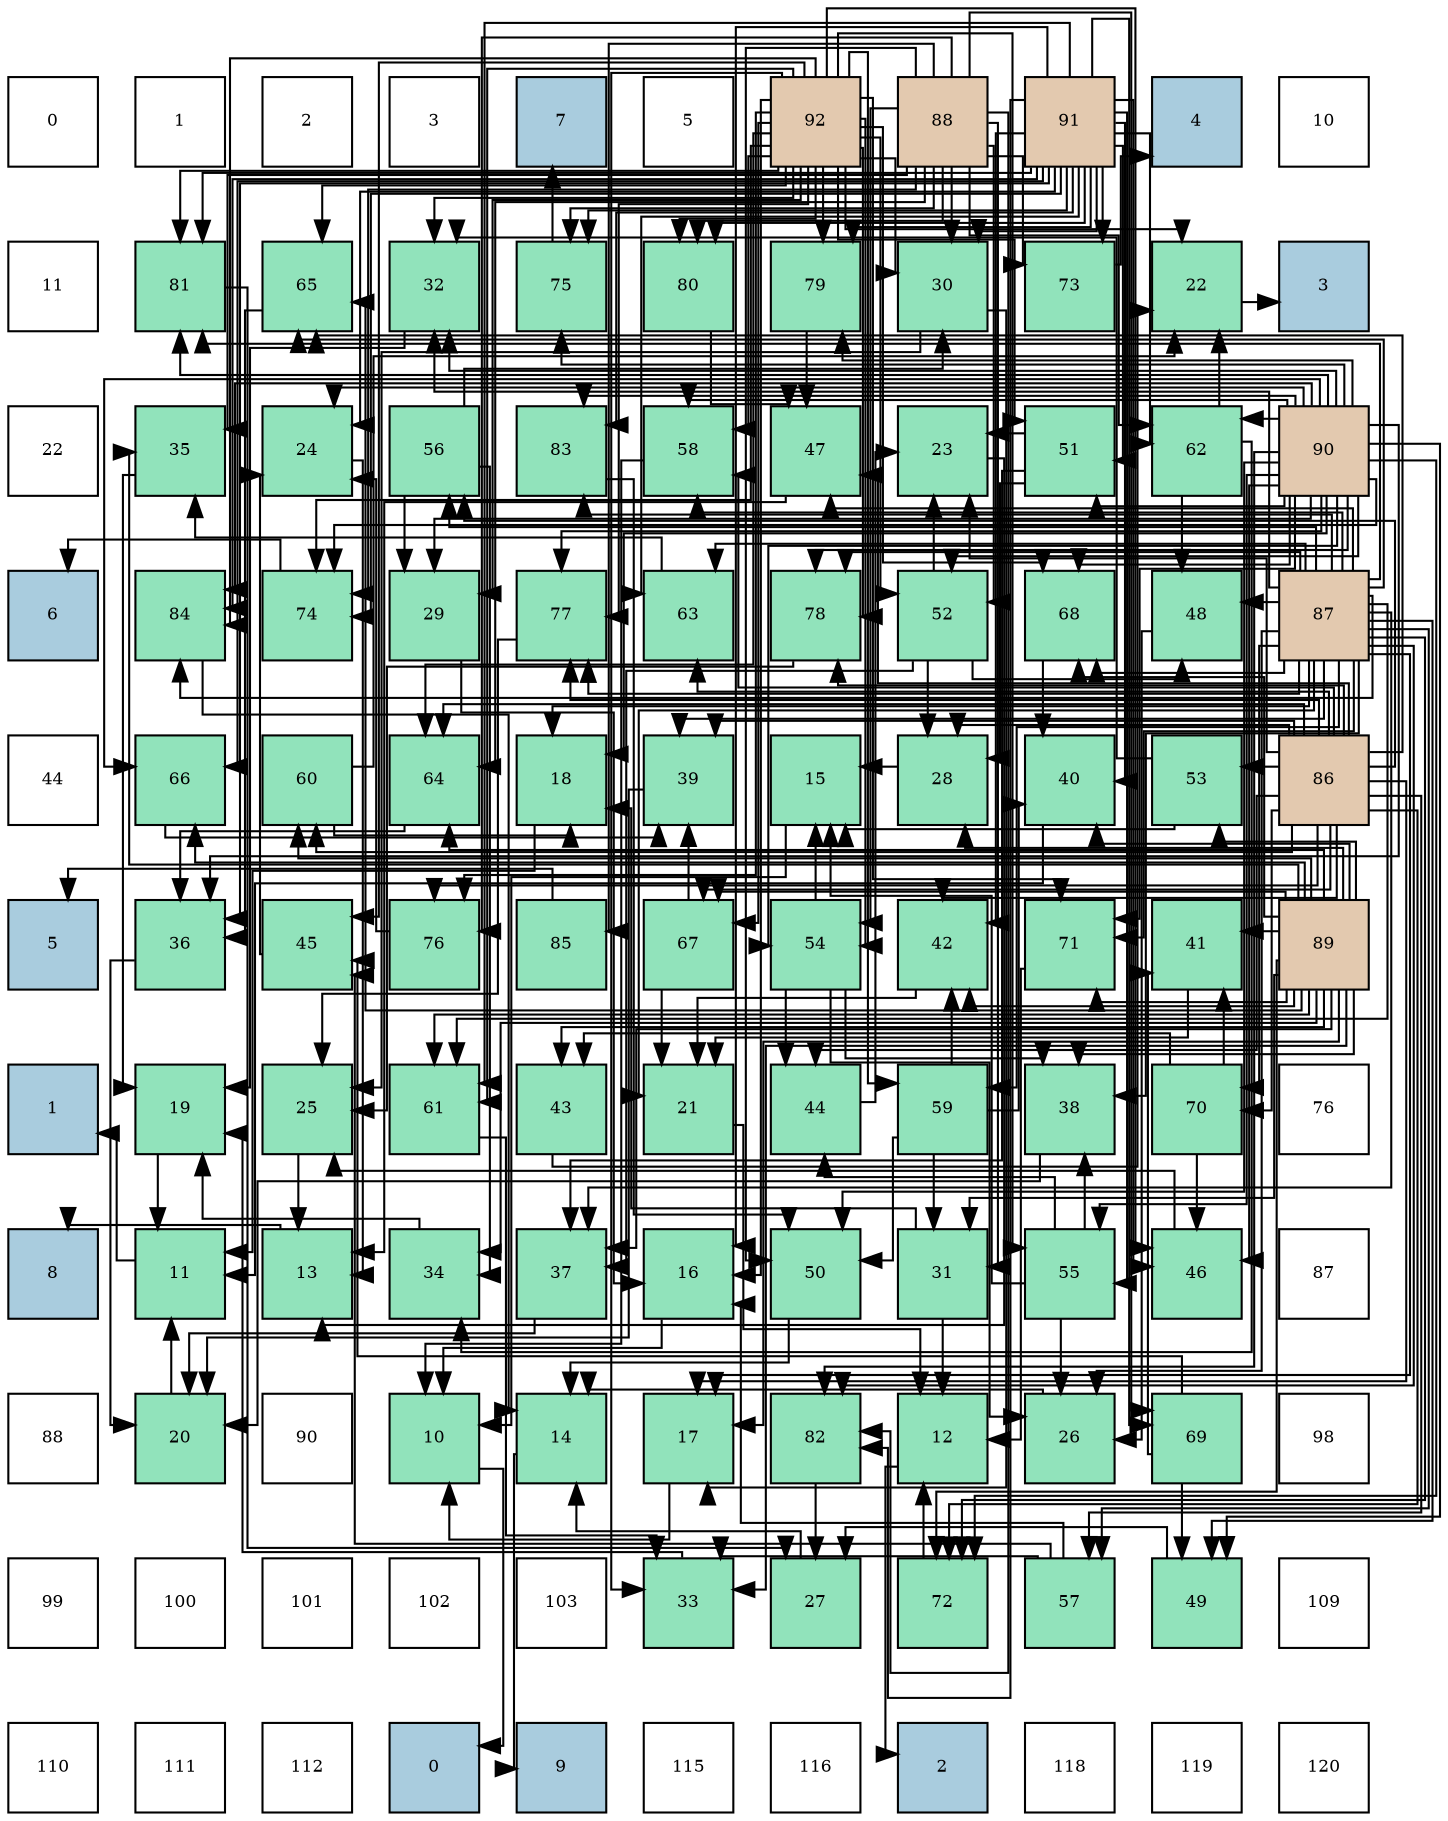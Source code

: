 digraph layout{
 rankdir=TB;
 splines=ortho;
 node [style=filled shape=square fixedsize=true width=0.6];
0[label="0", fontsize=8, fillcolor="#ffffff"];
1[label="1", fontsize=8, fillcolor="#ffffff"];
2[label="2", fontsize=8, fillcolor="#ffffff"];
3[label="3", fontsize=8, fillcolor="#ffffff"];
4[label="7", fontsize=8, fillcolor="#a9ccde"];
5[label="5", fontsize=8, fillcolor="#ffffff"];
6[label="92", fontsize=8, fillcolor="#e3c9af"];
7[label="88", fontsize=8, fillcolor="#e3c9af"];
8[label="91", fontsize=8, fillcolor="#e3c9af"];
9[label="4", fontsize=8, fillcolor="#a9ccde"];
10[label="10", fontsize=8, fillcolor="#ffffff"];
11[label="11", fontsize=8, fillcolor="#ffffff"];
12[label="81", fontsize=8, fillcolor="#91e3bb"];
13[label="65", fontsize=8, fillcolor="#91e3bb"];
14[label="32", fontsize=8, fillcolor="#91e3bb"];
15[label="75", fontsize=8, fillcolor="#91e3bb"];
16[label="80", fontsize=8, fillcolor="#91e3bb"];
17[label="79", fontsize=8, fillcolor="#91e3bb"];
18[label="30", fontsize=8, fillcolor="#91e3bb"];
19[label="73", fontsize=8, fillcolor="#91e3bb"];
20[label="22", fontsize=8, fillcolor="#91e3bb"];
21[label="3", fontsize=8, fillcolor="#a9ccde"];
22[label="22", fontsize=8, fillcolor="#ffffff"];
23[label="35", fontsize=8, fillcolor="#91e3bb"];
24[label="24", fontsize=8, fillcolor="#91e3bb"];
25[label="56", fontsize=8, fillcolor="#91e3bb"];
26[label="83", fontsize=8, fillcolor="#91e3bb"];
27[label="58", fontsize=8, fillcolor="#91e3bb"];
28[label="47", fontsize=8, fillcolor="#91e3bb"];
29[label="23", fontsize=8, fillcolor="#91e3bb"];
30[label="51", fontsize=8, fillcolor="#91e3bb"];
31[label="62", fontsize=8, fillcolor="#91e3bb"];
32[label="90", fontsize=8, fillcolor="#e3c9af"];
33[label="6", fontsize=8, fillcolor="#a9ccde"];
34[label="84", fontsize=8, fillcolor="#91e3bb"];
35[label="74", fontsize=8, fillcolor="#91e3bb"];
36[label="29", fontsize=8, fillcolor="#91e3bb"];
37[label="77", fontsize=8, fillcolor="#91e3bb"];
38[label="63", fontsize=8, fillcolor="#91e3bb"];
39[label="78", fontsize=8, fillcolor="#91e3bb"];
40[label="52", fontsize=8, fillcolor="#91e3bb"];
41[label="68", fontsize=8, fillcolor="#91e3bb"];
42[label="48", fontsize=8, fillcolor="#91e3bb"];
43[label="87", fontsize=8, fillcolor="#e3c9af"];
44[label="44", fontsize=8, fillcolor="#ffffff"];
45[label="66", fontsize=8, fillcolor="#91e3bb"];
46[label="60", fontsize=8, fillcolor="#91e3bb"];
47[label="64", fontsize=8, fillcolor="#91e3bb"];
48[label="18", fontsize=8, fillcolor="#91e3bb"];
49[label="39", fontsize=8, fillcolor="#91e3bb"];
50[label="15", fontsize=8, fillcolor="#91e3bb"];
51[label="28", fontsize=8, fillcolor="#91e3bb"];
52[label="40", fontsize=8, fillcolor="#91e3bb"];
53[label="53", fontsize=8, fillcolor="#91e3bb"];
54[label="86", fontsize=8, fillcolor="#e3c9af"];
55[label="5", fontsize=8, fillcolor="#a9ccde"];
56[label="36", fontsize=8, fillcolor="#91e3bb"];
57[label="45", fontsize=8, fillcolor="#91e3bb"];
58[label="76", fontsize=8, fillcolor="#91e3bb"];
59[label="85", fontsize=8, fillcolor="#91e3bb"];
60[label="67", fontsize=8, fillcolor="#91e3bb"];
61[label="54", fontsize=8, fillcolor="#91e3bb"];
62[label="42", fontsize=8, fillcolor="#91e3bb"];
63[label="71", fontsize=8, fillcolor="#91e3bb"];
64[label="41", fontsize=8, fillcolor="#91e3bb"];
65[label="89", fontsize=8, fillcolor="#e3c9af"];
66[label="1", fontsize=8, fillcolor="#a9ccde"];
67[label="19", fontsize=8, fillcolor="#91e3bb"];
68[label="25", fontsize=8, fillcolor="#91e3bb"];
69[label="61", fontsize=8, fillcolor="#91e3bb"];
70[label="43", fontsize=8, fillcolor="#91e3bb"];
71[label="21", fontsize=8, fillcolor="#91e3bb"];
72[label="44", fontsize=8, fillcolor="#91e3bb"];
73[label="59", fontsize=8, fillcolor="#91e3bb"];
74[label="38", fontsize=8, fillcolor="#91e3bb"];
75[label="70", fontsize=8, fillcolor="#91e3bb"];
76[label="76", fontsize=8, fillcolor="#ffffff"];
77[label="8", fontsize=8, fillcolor="#a9ccde"];
78[label="11", fontsize=8, fillcolor="#91e3bb"];
79[label="13", fontsize=8, fillcolor="#91e3bb"];
80[label="34", fontsize=8, fillcolor="#91e3bb"];
81[label="37", fontsize=8, fillcolor="#91e3bb"];
82[label="16", fontsize=8, fillcolor="#91e3bb"];
83[label="50", fontsize=8, fillcolor="#91e3bb"];
84[label="31", fontsize=8, fillcolor="#91e3bb"];
85[label="55", fontsize=8, fillcolor="#91e3bb"];
86[label="46", fontsize=8, fillcolor="#91e3bb"];
87[label="87", fontsize=8, fillcolor="#ffffff"];
88[label="88", fontsize=8, fillcolor="#ffffff"];
89[label="20", fontsize=8, fillcolor="#91e3bb"];
90[label="90", fontsize=8, fillcolor="#ffffff"];
91[label="10", fontsize=8, fillcolor="#91e3bb"];
92[label="14", fontsize=8, fillcolor="#91e3bb"];
93[label="17", fontsize=8, fillcolor="#91e3bb"];
94[label="82", fontsize=8, fillcolor="#91e3bb"];
95[label="12", fontsize=8, fillcolor="#91e3bb"];
96[label="26", fontsize=8, fillcolor="#91e3bb"];
97[label="69", fontsize=8, fillcolor="#91e3bb"];
98[label="98", fontsize=8, fillcolor="#ffffff"];
99[label="99", fontsize=8, fillcolor="#ffffff"];
100[label="100", fontsize=8, fillcolor="#ffffff"];
101[label="101", fontsize=8, fillcolor="#ffffff"];
102[label="102", fontsize=8, fillcolor="#ffffff"];
103[label="103", fontsize=8, fillcolor="#ffffff"];
104[label="33", fontsize=8, fillcolor="#91e3bb"];
105[label="27", fontsize=8, fillcolor="#91e3bb"];
106[label="72", fontsize=8, fillcolor="#91e3bb"];
107[label="57", fontsize=8, fillcolor="#91e3bb"];
108[label="49", fontsize=8, fillcolor="#91e3bb"];
109[label="109", fontsize=8, fillcolor="#ffffff"];
110[label="110", fontsize=8, fillcolor="#ffffff"];
111[label="111", fontsize=8, fillcolor="#ffffff"];
112[label="112", fontsize=8, fillcolor="#ffffff"];
113[label="0", fontsize=8, fillcolor="#a9ccde"];
114[label="9", fontsize=8, fillcolor="#a9ccde"];
115[label="115", fontsize=8, fillcolor="#ffffff"];
116[label="116", fontsize=8, fillcolor="#ffffff"];
117[label="2", fontsize=8, fillcolor="#a9ccde"];
118[label="118", fontsize=8, fillcolor="#ffffff"];
119[label="119", fontsize=8, fillcolor="#ffffff"];
120[label="120", fontsize=8, fillcolor="#ffffff"];
edge [constraint=false, style=vis];91 -> 113;
78 -> 66;
95 -> 117;
79 -> 77;
92 -> 114;
50 -> 91;
82 -> 91;
93 -> 91;
48 -> 78;
67 -> 78;
89 -> 78;
71 -> 95;
20 -> 21;
29 -> 79;
24 -> 79;
68 -> 79;
96 -> 92;
105 -> 92;
51 -> 50;
36 -> 82;
18 -> 93;
18 -> 68;
84 -> 95;
84 -> 48;
14 -> 67;
104 -> 67;
80 -> 67;
23 -> 67;
56 -> 89;
81 -> 89;
74 -> 89;
49 -> 89;
52 -> 78;
64 -> 71;
62 -> 71;
70 -> 20;
72 -> 29;
57 -> 24;
86 -> 68;
28 -> 79;
42 -> 96;
108 -> 105;
83 -> 92;
30 -> 29;
30 -> 51;
30 -> 81;
40 -> 29;
40 -> 51;
40 -> 81;
40 -> 42;
53 -> 50;
53 -> 14;
61 -> 50;
61 -> 96;
61 -> 74;
61 -> 72;
85 -> 50;
85 -> 96;
85 -> 74;
85 -> 72;
25 -> 36;
25 -> 18;
25 -> 80;
107 -> 82;
107 -> 104;
107 -> 57;
27 -> 91;
73 -> 84;
73 -> 52;
73 -> 62;
73 -> 83;
46 -> 48;
46 -> 20;
69 -> 104;
31 -> 20;
31 -> 80;
31 -> 42;
38 -> 23;
47 -> 56;
13 -> 56;
45 -> 49;
60 -> 71;
60 -> 49;
41 -> 52;
97 -> 64;
97 -> 57;
97 -> 108;
75 -> 64;
75 -> 70;
75 -> 86;
63 -> 95;
106 -> 95;
19 -> 9;
35 -> 33;
15 -> 4;
58 -> 24;
37 -> 68;
39 -> 68;
17 -> 28;
16 -> 28;
12 -> 105;
94 -> 105;
26 -> 83;
34 -> 92;
59 -> 55;
54 -> 93;
54 -> 29;
54 -> 51;
54 -> 49;
54 -> 62;
54 -> 72;
54 -> 28;
54 -> 53;
54 -> 25;
54 -> 107;
54 -> 27;
54 -> 46;
54 -> 38;
54 -> 47;
54 -> 13;
54 -> 60;
54 -> 75;
54 -> 106;
54 -> 58;
54 -> 37;
54 -> 39;
43 -> 93;
43 -> 48;
43 -> 71;
43 -> 96;
43 -> 14;
43 -> 81;
43 -> 74;
43 -> 49;
43 -> 28;
43 -> 42;
43 -> 108;
43 -> 25;
43 -> 107;
43 -> 27;
43 -> 73;
43 -> 69;
43 -> 38;
43 -> 13;
43 -> 41;
43 -> 75;
43 -> 63;
43 -> 106;
43 -> 37;
43 -> 39;
43 -> 12;
43 -> 94;
43 -> 26;
43 -> 34;
7 -> 18;
7 -> 84;
7 -> 23;
7 -> 83;
7 -> 40;
7 -> 61;
7 -> 31;
7 -> 47;
7 -> 97;
7 -> 19;
7 -> 35;
7 -> 15;
7 -> 58;
7 -> 16;
7 -> 94;
7 -> 59;
65 -> 93;
65 -> 51;
65 -> 84;
65 -> 104;
65 -> 80;
65 -> 23;
65 -> 81;
65 -> 74;
65 -> 52;
65 -> 64;
65 -> 62;
65 -> 70;
65 -> 53;
65 -> 46;
65 -> 69;
65 -> 47;
65 -> 13;
65 -> 45;
65 -> 60;
65 -> 41;
65 -> 63;
65 -> 106;
32 -> 48;
32 -> 24;
32 -> 36;
32 -> 14;
32 -> 56;
32 -> 86;
32 -> 108;
32 -> 83;
32 -> 30;
32 -> 40;
32 -> 61;
32 -> 85;
32 -> 27;
32 -> 31;
32 -> 45;
32 -> 41;
32 -> 63;
32 -> 106;
32 -> 35;
32 -> 15;
32 -> 37;
32 -> 39;
32 -> 17;
32 -> 12;
32 -> 94;
32 -> 26;
32 -> 34;
8 -> 82;
8 -> 24;
8 -> 18;
8 -> 56;
8 -> 52;
8 -> 62;
8 -> 86;
8 -> 30;
8 -> 85;
8 -> 69;
8 -> 31;
8 -> 38;
8 -> 45;
8 -> 97;
8 -> 19;
8 -> 35;
8 -> 15;
8 -> 17;
8 -> 16;
8 -> 12;
8 -> 94;
8 -> 26;
8 -> 34;
6 -> 82;
6 -> 20;
6 -> 36;
6 -> 18;
6 -> 14;
6 -> 104;
6 -> 57;
6 -> 86;
6 -> 30;
6 -> 40;
6 -> 61;
6 -> 85;
6 -> 27;
6 -> 73;
6 -> 69;
6 -> 47;
6 -> 13;
6 -> 60;
6 -> 41;
6 -> 63;
6 -> 35;
6 -> 58;
6 -> 37;
6 -> 39;
6 -> 17;
6 -> 16;
6 -> 12;
6 -> 34;
edge [constraint=true, style=invis];
0 -> 11 -> 22 -> 33 -> 44 -> 55 -> 66 -> 77 -> 88 -> 99 -> 110;
1 -> 12 -> 23 -> 34 -> 45 -> 56 -> 67 -> 78 -> 89 -> 100 -> 111;
2 -> 13 -> 24 -> 35 -> 46 -> 57 -> 68 -> 79 -> 90 -> 101 -> 112;
3 -> 14 -> 25 -> 36 -> 47 -> 58 -> 69 -> 80 -> 91 -> 102 -> 113;
4 -> 15 -> 26 -> 37 -> 48 -> 59 -> 70 -> 81 -> 92 -> 103 -> 114;
5 -> 16 -> 27 -> 38 -> 49 -> 60 -> 71 -> 82 -> 93 -> 104 -> 115;
6 -> 17 -> 28 -> 39 -> 50 -> 61 -> 72 -> 83 -> 94 -> 105 -> 116;
7 -> 18 -> 29 -> 40 -> 51 -> 62 -> 73 -> 84 -> 95 -> 106 -> 117;
8 -> 19 -> 30 -> 41 -> 52 -> 63 -> 74 -> 85 -> 96 -> 107 -> 118;
9 -> 20 -> 31 -> 42 -> 53 -> 64 -> 75 -> 86 -> 97 -> 108 -> 119;
10 -> 21 -> 32 -> 43 -> 54 -> 65 -> 76 -> 87 -> 98 -> 109 -> 120;
rank = same {0 -> 1 -> 2 -> 3 -> 4 -> 5 -> 6 -> 7 -> 8 -> 9 -> 10};
rank = same {11 -> 12 -> 13 -> 14 -> 15 -> 16 -> 17 -> 18 -> 19 -> 20 -> 21};
rank = same {22 -> 23 -> 24 -> 25 -> 26 -> 27 -> 28 -> 29 -> 30 -> 31 -> 32};
rank = same {33 -> 34 -> 35 -> 36 -> 37 -> 38 -> 39 -> 40 -> 41 -> 42 -> 43};
rank = same {44 -> 45 -> 46 -> 47 -> 48 -> 49 -> 50 -> 51 -> 52 -> 53 -> 54};
rank = same {55 -> 56 -> 57 -> 58 -> 59 -> 60 -> 61 -> 62 -> 63 -> 64 -> 65};
rank = same {66 -> 67 -> 68 -> 69 -> 70 -> 71 -> 72 -> 73 -> 74 -> 75 -> 76};
rank = same {77 -> 78 -> 79 -> 80 -> 81 -> 82 -> 83 -> 84 -> 85 -> 86 -> 87};
rank = same {88 -> 89 -> 90 -> 91 -> 92 -> 93 -> 94 -> 95 -> 96 -> 97 -> 98};
rank = same {99 -> 100 -> 101 -> 102 -> 103 -> 104 -> 105 -> 106 -> 107 -> 108 -> 109};
rank = same {110 -> 111 -> 112 -> 113 -> 114 -> 115 -> 116 -> 117 -> 118 -> 119 -> 120};
}